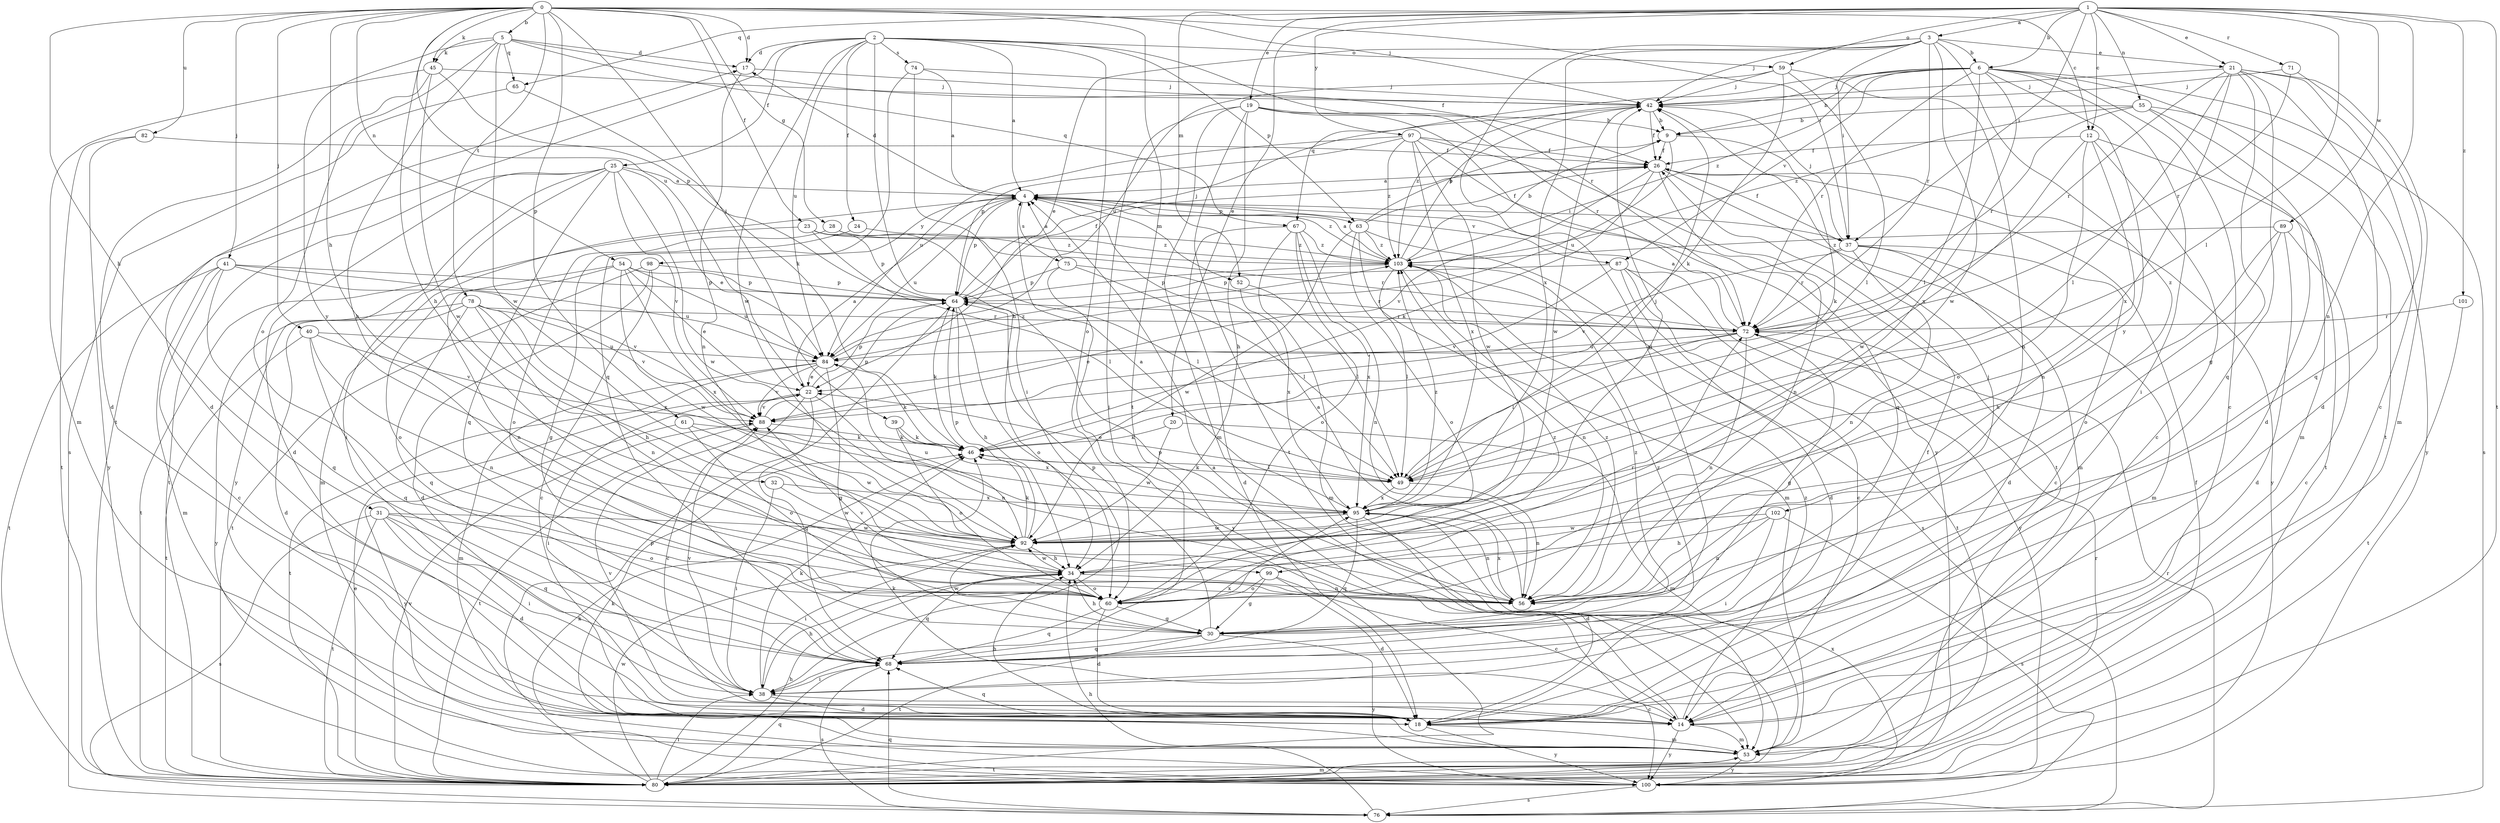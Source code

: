 strict digraph  {
0;
1;
2;
3;
4;
5;
6;
9;
12;
14;
17;
18;
19;
20;
21;
22;
23;
24;
25;
26;
28;
30;
31;
32;
34;
37;
38;
39;
40;
41;
42;
45;
46;
49;
52;
53;
54;
55;
56;
59;
60;
61;
63;
64;
65;
67;
68;
71;
72;
74;
75;
76;
78;
80;
82;
84;
87;
88;
89;
92;
95;
97;
98;
99;
100;
101;
102;
103;
0 -> 5  [label=b];
0 -> 12  [label=c];
0 -> 17  [label=d];
0 -> 23  [label=f];
0 -> 28  [label=g];
0 -> 31  [label=h];
0 -> 32  [label=h];
0 -> 34  [label=h];
0 -> 37  [label=i];
0 -> 39  [label=j];
0 -> 40  [label=j];
0 -> 41  [label=j];
0 -> 42  [label=j];
0 -> 45  [label=k];
0 -> 54  [label=n];
0 -> 61  [label=p];
0 -> 78  [label=t];
0 -> 80  [label=t];
0 -> 82  [label=u];
0 -> 84  [label=u];
1 -> 3  [label=a];
1 -> 6  [label=b];
1 -> 12  [label=c];
1 -> 19  [label=e];
1 -> 20  [label=e];
1 -> 21  [label=e];
1 -> 37  [label=i];
1 -> 49  [label=l];
1 -> 52  [label=m];
1 -> 55  [label=n];
1 -> 56  [label=n];
1 -> 59  [label=o];
1 -> 65  [label=q];
1 -> 71  [label=r];
1 -> 80  [label=t];
1 -> 89  [label=w];
1 -> 97  [label=y];
1 -> 101  [label=z];
2 -> 4  [label=a];
2 -> 17  [label=d];
2 -> 24  [label=f];
2 -> 25  [label=f];
2 -> 34  [label=h];
2 -> 59  [label=o];
2 -> 60  [label=o];
2 -> 63  [label=p];
2 -> 72  [label=r];
2 -> 74  [label=s];
2 -> 80  [label=t];
2 -> 84  [label=u];
2 -> 92  [label=w];
3 -> 6  [label=b];
3 -> 21  [label=e];
3 -> 22  [label=e];
3 -> 30  [label=g];
3 -> 37  [label=i];
3 -> 42  [label=j];
3 -> 72  [label=r];
3 -> 92  [label=w];
3 -> 95  [label=x];
3 -> 102  [label=z];
4 -> 17  [label=d];
4 -> 37  [label=i];
4 -> 52  [label=m];
4 -> 53  [label=m];
4 -> 63  [label=p];
4 -> 64  [label=p];
4 -> 75  [label=s];
4 -> 84  [label=u];
4 -> 87  [label=v];
4 -> 98  [label=y];
4 -> 103  [label=z];
5 -> 17  [label=d];
5 -> 26  [label=f];
5 -> 34  [label=h];
5 -> 45  [label=k];
5 -> 60  [label=o];
5 -> 65  [label=q];
5 -> 67  [label=q];
5 -> 92  [label=w];
5 -> 99  [label=y];
6 -> 9  [label=b];
6 -> 14  [label=c];
6 -> 38  [label=i];
6 -> 42  [label=j];
6 -> 49  [label=l];
6 -> 67  [label=q];
6 -> 72  [label=r];
6 -> 76  [label=s];
6 -> 80  [label=t];
6 -> 87  [label=v];
6 -> 95  [label=x];
6 -> 99  [label=y];
6 -> 103  [label=z];
9 -> 26  [label=f];
9 -> 46  [label=k];
9 -> 84  [label=u];
12 -> 14  [label=c];
12 -> 26  [label=f];
12 -> 56  [label=n];
12 -> 60  [label=o];
12 -> 80  [label=t];
12 -> 92  [label=w];
14 -> 4  [label=a];
14 -> 17  [label=d];
14 -> 46  [label=k];
14 -> 53  [label=m];
14 -> 88  [label=v];
14 -> 100  [label=y];
14 -> 103  [label=z];
17 -> 42  [label=j];
17 -> 56  [label=n];
18 -> 26  [label=f];
18 -> 34  [label=h];
18 -> 53  [label=m];
18 -> 68  [label=q];
18 -> 100  [label=y];
19 -> 9  [label=b];
19 -> 34  [label=h];
19 -> 38  [label=i];
19 -> 53  [label=m];
19 -> 72  [label=r];
19 -> 80  [label=t];
19 -> 100  [label=y];
20 -> 46  [label=k];
20 -> 53  [label=m];
20 -> 92  [label=w];
21 -> 14  [label=c];
21 -> 18  [label=d];
21 -> 30  [label=g];
21 -> 42  [label=j];
21 -> 49  [label=l];
21 -> 53  [label=m];
21 -> 68  [label=q];
21 -> 72  [label=r];
21 -> 95  [label=x];
22 -> 4  [label=a];
22 -> 14  [label=c];
22 -> 38  [label=i];
22 -> 56  [label=n];
22 -> 64  [label=p];
22 -> 68  [label=q];
22 -> 88  [label=v];
23 -> 49  [label=l];
23 -> 64  [label=p];
23 -> 72  [label=r];
23 -> 80  [label=t];
23 -> 103  [label=z];
24 -> 30  [label=g];
24 -> 103  [label=z];
25 -> 4  [label=a];
25 -> 18  [label=d];
25 -> 22  [label=e];
25 -> 38  [label=i];
25 -> 68  [label=q];
25 -> 80  [label=t];
25 -> 88  [label=v];
25 -> 92  [label=w];
25 -> 100  [label=y];
26 -> 4  [label=a];
26 -> 46  [label=k];
26 -> 53  [label=m];
26 -> 56  [label=n];
26 -> 88  [label=v];
26 -> 100  [label=y];
28 -> 49  [label=l];
28 -> 60  [label=o];
28 -> 103  [label=z];
30 -> 34  [label=h];
30 -> 42  [label=j];
30 -> 64  [label=p];
30 -> 68  [label=q];
30 -> 80  [label=t];
30 -> 92  [label=w];
30 -> 100  [label=y];
30 -> 103  [label=z];
31 -> 18  [label=d];
31 -> 38  [label=i];
31 -> 60  [label=o];
31 -> 68  [label=q];
31 -> 76  [label=s];
31 -> 80  [label=t];
31 -> 92  [label=w];
32 -> 38  [label=i];
32 -> 92  [label=w];
32 -> 95  [label=x];
34 -> 42  [label=j];
34 -> 56  [label=n];
34 -> 60  [label=o];
34 -> 68  [label=q];
34 -> 92  [label=w];
37 -> 14  [label=c];
37 -> 18  [label=d];
37 -> 26  [label=f];
37 -> 42  [label=j];
37 -> 53  [label=m];
37 -> 56  [label=n];
37 -> 72  [label=r];
37 -> 88  [label=v];
38 -> 14  [label=c];
38 -> 18  [label=d];
38 -> 34  [label=h];
38 -> 46  [label=k];
38 -> 88  [label=v];
39 -> 46  [label=k];
39 -> 60  [label=o];
39 -> 95  [label=x];
40 -> 56  [label=n];
40 -> 68  [label=q];
40 -> 80  [label=t];
40 -> 84  [label=u];
40 -> 88  [label=v];
41 -> 14  [label=c];
41 -> 53  [label=m];
41 -> 64  [label=p];
41 -> 68  [label=q];
41 -> 80  [label=t];
41 -> 84  [label=u];
41 -> 88  [label=v];
42 -> 9  [label=b];
42 -> 26  [label=f];
42 -> 92  [label=w];
42 -> 103  [label=z];
45 -> 18  [label=d];
45 -> 42  [label=j];
45 -> 53  [label=m];
45 -> 64  [label=p];
45 -> 92  [label=w];
46 -> 49  [label=l];
49 -> 22  [label=e];
49 -> 42  [label=j];
49 -> 46  [label=k];
49 -> 56  [label=n];
49 -> 95  [label=x];
52 -> 49  [label=l];
52 -> 95  [label=x];
53 -> 46  [label=k];
53 -> 80  [label=t];
53 -> 100  [label=y];
54 -> 22  [label=e];
54 -> 56  [label=n];
54 -> 60  [label=o];
54 -> 64  [label=p];
54 -> 84  [label=u];
54 -> 92  [label=w];
54 -> 95  [label=x];
55 -> 9  [label=b];
55 -> 18  [label=d];
55 -> 53  [label=m];
55 -> 72  [label=r];
55 -> 100  [label=y];
55 -> 103  [label=z];
56 -> 4  [label=a];
56 -> 64  [label=p];
56 -> 95  [label=x];
56 -> 103  [label=z];
59 -> 42  [label=j];
59 -> 46  [label=k];
59 -> 49  [label=l];
59 -> 56  [label=n];
59 -> 84  [label=u];
60 -> 18  [label=d];
60 -> 30  [label=g];
60 -> 68  [label=q];
60 -> 72  [label=r];
60 -> 88  [label=v];
60 -> 103  [label=z];
61 -> 46  [label=k];
61 -> 60  [label=o];
61 -> 92  [label=w];
61 -> 100  [label=y];
63 -> 9  [label=b];
63 -> 26  [label=f];
63 -> 53  [label=m];
63 -> 60  [label=o];
63 -> 76  [label=s];
63 -> 92  [label=w];
63 -> 103  [label=z];
64 -> 26  [label=f];
64 -> 34  [label=h];
64 -> 42  [label=j];
64 -> 46  [label=k];
64 -> 60  [label=o];
64 -> 72  [label=r];
65 -> 46  [label=k];
65 -> 76  [label=s];
67 -> 18  [label=d];
67 -> 53  [label=m];
67 -> 56  [label=n];
67 -> 60  [label=o];
67 -> 95  [label=x];
67 -> 103  [label=z];
68 -> 38  [label=i];
68 -> 76  [label=s];
68 -> 95  [label=x];
68 -> 103  [label=z];
71 -> 42  [label=j];
71 -> 68  [label=q];
71 -> 72  [label=r];
72 -> 4  [label=a];
72 -> 22  [label=e];
72 -> 30  [label=g];
72 -> 49  [label=l];
72 -> 56  [label=n];
72 -> 84  [label=u];
74 -> 4  [label=a];
74 -> 38  [label=i];
74 -> 42  [label=j];
74 -> 68  [label=q];
75 -> 4  [label=a];
75 -> 49  [label=l];
75 -> 64  [label=p];
75 -> 72  [label=r];
75 -> 100  [label=y];
76 -> 34  [label=h];
76 -> 68  [label=q];
76 -> 72  [label=r];
78 -> 18  [label=d];
78 -> 34  [label=h];
78 -> 56  [label=n];
78 -> 68  [label=q];
78 -> 72  [label=r];
78 -> 88  [label=v];
78 -> 95  [label=x];
78 -> 100  [label=y];
80 -> 22  [label=e];
80 -> 26  [label=f];
80 -> 34  [label=h];
80 -> 38  [label=i];
80 -> 53  [label=m];
80 -> 64  [label=p];
80 -> 68  [label=q];
80 -> 72  [label=r];
80 -> 88  [label=v];
80 -> 92  [label=w];
82 -> 26  [label=f];
82 -> 80  [label=t];
82 -> 100  [label=y];
84 -> 22  [label=e];
84 -> 30  [label=g];
84 -> 46  [label=k];
84 -> 53  [label=m];
84 -> 80  [label=t];
84 -> 88  [label=v];
84 -> 103  [label=z];
87 -> 14  [label=c];
87 -> 18  [label=d];
87 -> 64  [label=p];
87 -> 80  [label=t];
87 -> 88  [label=v];
87 -> 100  [label=y];
88 -> 46  [label=k];
88 -> 64  [label=p];
88 -> 80  [label=t];
89 -> 14  [label=c];
89 -> 18  [label=d];
89 -> 34  [label=h];
89 -> 60  [label=o];
89 -> 103  [label=z];
92 -> 34  [label=h];
92 -> 38  [label=i];
92 -> 46  [label=k];
92 -> 64  [label=p];
92 -> 84  [label=u];
95 -> 4  [label=a];
95 -> 18  [label=d];
95 -> 56  [label=n];
95 -> 68  [label=q];
95 -> 92  [label=w];
95 -> 103  [label=z];
97 -> 26  [label=f];
97 -> 64  [label=p];
97 -> 68  [label=q];
97 -> 80  [label=t];
97 -> 84  [label=u];
97 -> 92  [label=w];
97 -> 95  [label=x];
97 -> 103  [label=z];
98 -> 14  [label=c];
98 -> 18  [label=d];
98 -> 64  [label=p];
98 -> 80  [label=t];
99 -> 14  [label=c];
99 -> 18  [label=d];
99 -> 30  [label=g];
99 -> 60  [label=o];
100 -> 46  [label=k];
100 -> 76  [label=s];
100 -> 95  [label=x];
101 -> 72  [label=r];
101 -> 80  [label=t];
102 -> 34  [label=h];
102 -> 38  [label=i];
102 -> 56  [label=n];
102 -> 76  [label=s];
102 -> 92  [label=w];
103 -> 4  [label=a];
103 -> 9  [label=b];
103 -> 42  [label=j];
103 -> 49  [label=l];
103 -> 56  [label=n];
103 -> 64  [label=p];
}
